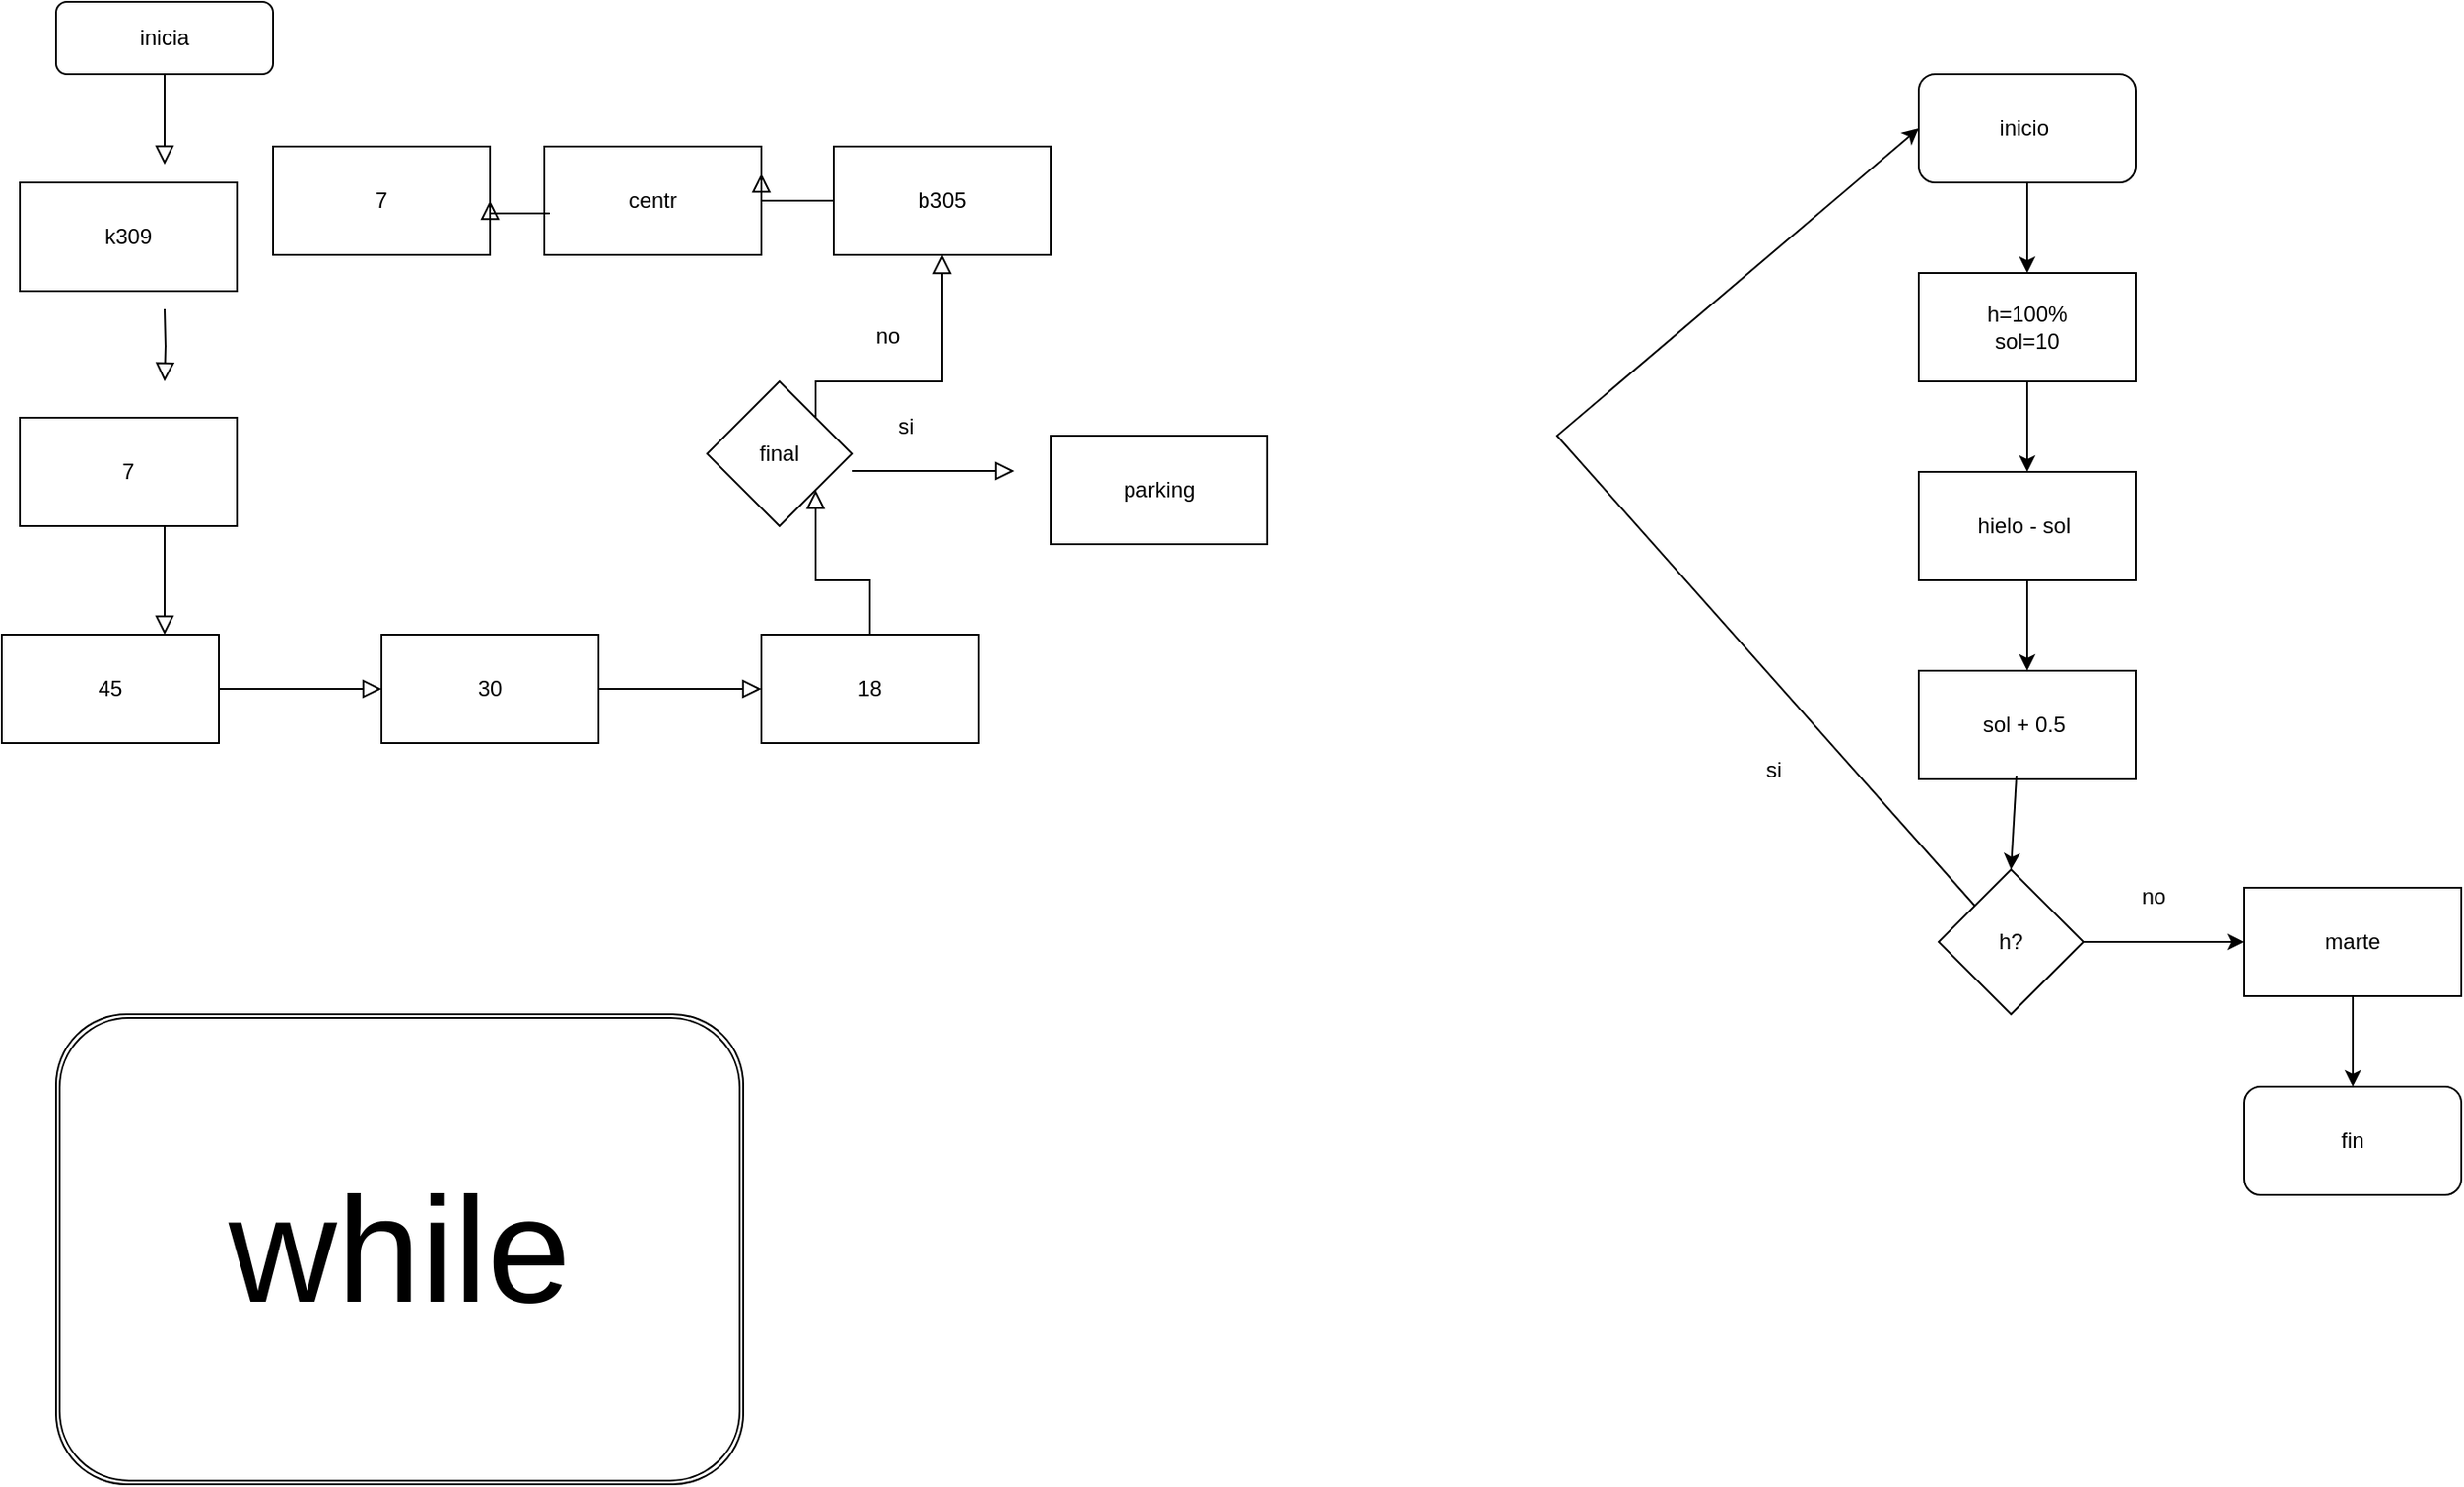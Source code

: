<mxfile version="26.0.16">
  <diagram id="C5RBs43oDa-KdzZeNtuy" name="Page-1">
    <mxGraphModel dx="1312" dy="781" grid="1" gridSize="10" guides="1" tooltips="1" connect="1" arrows="1" fold="1" page="1" pageScale="1" pageWidth="827" pageHeight="1169" math="0" shadow="0">
      <root>
        <mxCell id="WIyWlLk6GJQsqaUBKTNV-0" />
        <mxCell id="WIyWlLk6GJQsqaUBKTNV-1" parent="WIyWlLk6GJQsqaUBKTNV-0" />
        <mxCell id="WIyWlLk6GJQsqaUBKTNV-2" value="" style="rounded=0;html=1;jettySize=auto;orthogonalLoop=1;fontSize=11;endArrow=block;endFill=0;endSize=8;strokeWidth=1;shadow=0;labelBackgroundColor=none;edgeStyle=orthogonalEdgeStyle;" parent="WIyWlLk6GJQsqaUBKTNV-1" source="WIyWlLk6GJQsqaUBKTNV-3" edge="1">
          <mxGeometry relative="1" as="geometry">
            <mxPoint x="220" y="170" as="targetPoint" />
          </mxGeometry>
        </mxCell>
        <mxCell id="WIyWlLk6GJQsqaUBKTNV-3" value="inicia" style="rounded=1;whiteSpace=wrap;html=1;fontSize=12;glass=0;strokeWidth=1;shadow=0;" parent="WIyWlLk6GJQsqaUBKTNV-1" vertex="1">
          <mxGeometry x="160" y="80" width="120" height="40" as="geometry" />
        </mxCell>
        <mxCell id="WIyWlLk6GJQsqaUBKTNV-4" value="" style="rounded=0;html=1;jettySize=auto;orthogonalLoop=1;fontSize=11;endArrow=block;endFill=0;endSize=8;strokeWidth=1;shadow=0;labelBackgroundColor=none;edgeStyle=orthogonalEdgeStyle;" parent="WIyWlLk6GJQsqaUBKTNV-1" edge="1">
          <mxGeometry y="20" relative="1" as="geometry">
            <mxPoint as="offset" />
            <mxPoint x="220" y="250" as="sourcePoint" />
            <mxPoint x="220" y="290" as="targetPoint" />
          </mxGeometry>
        </mxCell>
        <mxCell id="WIyWlLk6GJQsqaUBKTNV-8" value="" style="rounded=0;html=1;jettySize=auto;orthogonalLoop=1;fontSize=11;endArrow=block;endFill=0;endSize=8;strokeWidth=1;shadow=0;labelBackgroundColor=none;edgeStyle=orthogonalEdgeStyle;" parent="WIyWlLk6GJQsqaUBKTNV-1" edge="1">
          <mxGeometry x="0.333" y="20" relative="1" as="geometry">
            <mxPoint as="offset" />
            <mxPoint x="220" y="370" as="sourcePoint" />
            <mxPoint x="220" y="430" as="targetPoint" />
          </mxGeometry>
        </mxCell>
        <mxCell id="kblb5l7_ISBK6Yg3PXKc-0" value="k309" style="rounded=0;whiteSpace=wrap;html=1;" vertex="1" parent="WIyWlLk6GJQsqaUBKTNV-1">
          <mxGeometry x="140" y="180" width="120" height="60" as="geometry" />
        </mxCell>
        <mxCell id="kblb5l7_ISBK6Yg3PXKc-1" value="7" style="rounded=0;whiteSpace=wrap;html=1;" vertex="1" parent="WIyWlLk6GJQsqaUBKTNV-1">
          <mxGeometry x="140" y="310" width="120" height="60" as="geometry" />
        </mxCell>
        <mxCell id="kblb5l7_ISBK6Yg3PXKc-2" value="45" style="rounded=0;whiteSpace=wrap;html=1;" vertex="1" parent="WIyWlLk6GJQsqaUBKTNV-1">
          <mxGeometry x="130" y="430" width="120" height="60" as="geometry" />
        </mxCell>
        <mxCell id="kblb5l7_ISBK6Yg3PXKc-3" value="30" style="rounded=0;whiteSpace=wrap;html=1;" vertex="1" parent="WIyWlLk6GJQsqaUBKTNV-1">
          <mxGeometry x="340" y="430" width="120" height="60" as="geometry" />
        </mxCell>
        <mxCell id="kblb5l7_ISBK6Yg3PXKc-4" value="18" style="rounded=0;whiteSpace=wrap;html=1;" vertex="1" parent="WIyWlLk6GJQsqaUBKTNV-1">
          <mxGeometry x="550" y="430" width="120" height="60" as="geometry" />
        </mxCell>
        <mxCell id="kblb5l7_ISBK6Yg3PXKc-5" value="" style="rounded=0;html=1;jettySize=auto;orthogonalLoop=1;fontSize=11;endArrow=block;endFill=0;endSize=8;strokeWidth=1;shadow=0;labelBackgroundColor=none;edgeStyle=orthogonalEdgeStyle;entryX=0;entryY=0.5;entryDx=0;entryDy=0;exitX=1;exitY=0.5;exitDx=0;exitDy=0;" edge="1" parent="WIyWlLk6GJQsqaUBKTNV-1" source="kblb5l7_ISBK6Yg3PXKc-2" target="kblb5l7_ISBK6Yg3PXKc-3">
          <mxGeometry relative="1" as="geometry">
            <mxPoint x="230" y="326" as="sourcePoint" />
            <mxPoint x="230" y="376" as="targetPoint" />
            <Array as="points">
              <mxPoint x="290" y="460" />
              <mxPoint x="290" y="460" />
            </Array>
          </mxGeometry>
        </mxCell>
        <mxCell id="kblb5l7_ISBK6Yg3PXKc-6" value="" style="rounded=0;html=1;jettySize=auto;orthogonalLoop=1;fontSize=11;endArrow=block;endFill=0;endSize=8;strokeWidth=1;shadow=0;labelBackgroundColor=none;edgeStyle=orthogonalEdgeStyle;entryX=0;entryY=0.5;entryDx=0;entryDy=0;exitX=1;exitY=0.5;exitDx=0;exitDy=0;" edge="1" parent="WIyWlLk6GJQsqaUBKTNV-1" source="kblb5l7_ISBK6Yg3PXKc-3" target="kblb5l7_ISBK6Yg3PXKc-4">
          <mxGeometry relative="1" as="geometry">
            <mxPoint x="260" y="470" as="sourcePoint" />
            <mxPoint x="350" y="470" as="targetPoint" />
            <Array as="points">
              <mxPoint x="500" y="460" />
              <mxPoint x="500" y="460" />
            </Array>
          </mxGeometry>
        </mxCell>
        <mxCell id="kblb5l7_ISBK6Yg3PXKc-7" value="final" style="rhombus;whiteSpace=wrap;html=1;" vertex="1" parent="WIyWlLk6GJQsqaUBKTNV-1">
          <mxGeometry x="520" y="290" width="80" height="80" as="geometry" />
        </mxCell>
        <mxCell id="kblb5l7_ISBK6Yg3PXKc-9" value="b305" style="rounded=0;whiteSpace=wrap;html=1;" vertex="1" parent="WIyWlLk6GJQsqaUBKTNV-1">
          <mxGeometry x="590" y="160" width="120" height="60" as="geometry" />
        </mxCell>
        <mxCell id="kblb5l7_ISBK6Yg3PXKc-10" value="centr" style="rounded=0;whiteSpace=wrap;html=1;" vertex="1" parent="WIyWlLk6GJQsqaUBKTNV-1">
          <mxGeometry x="430" y="160" width="120" height="60" as="geometry" />
        </mxCell>
        <mxCell id="kblb5l7_ISBK6Yg3PXKc-11" value="7" style="rounded=0;whiteSpace=wrap;html=1;" vertex="1" parent="WIyWlLk6GJQsqaUBKTNV-1">
          <mxGeometry x="280" y="160" width="120" height="60" as="geometry" />
        </mxCell>
        <mxCell id="kblb5l7_ISBK6Yg3PXKc-12" value="" style="rounded=0;html=1;jettySize=auto;orthogonalLoop=1;fontSize=11;endArrow=block;endFill=0;endSize=8;strokeWidth=1;shadow=0;labelBackgroundColor=none;edgeStyle=orthogonalEdgeStyle;entryX=1;entryY=1;entryDx=0;entryDy=0;exitX=0.5;exitY=0;exitDx=0;exitDy=0;" edge="1" parent="WIyWlLk6GJQsqaUBKTNV-1" source="kblb5l7_ISBK6Yg3PXKc-4" target="kblb5l7_ISBK6Yg3PXKc-7">
          <mxGeometry relative="1" as="geometry">
            <mxPoint x="490" y="400" as="sourcePoint" />
            <mxPoint x="580" y="400" as="targetPoint" />
            <Array as="points">
              <mxPoint x="610" y="400" />
              <mxPoint x="580" y="400" />
            </Array>
          </mxGeometry>
        </mxCell>
        <mxCell id="kblb5l7_ISBK6Yg3PXKc-13" value="" style="rounded=0;html=1;jettySize=auto;orthogonalLoop=1;fontSize=11;endArrow=block;endFill=0;endSize=8;strokeWidth=1;shadow=0;labelBackgroundColor=none;edgeStyle=orthogonalEdgeStyle;entryX=0.5;entryY=1;entryDx=0;entryDy=0;exitX=1;exitY=0;exitDx=0;exitDy=0;" edge="1" parent="WIyWlLk6GJQsqaUBKTNV-1" source="kblb5l7_ISBK6Yg3PXKc-7" target="kblb5l7_ISBK6Yg3PXKc-9">
          <mxGeometry relative="1" as="geometry">
            <mxPoint x="620" y="290" as="sourcePoint" />
            <mxPoint x="710" y="290" as="targetPoint" />
            <Array as="points">
              <mxPoint x="580" y="290" />
              <mxPoint x="650" y="290" />
            </Array>
          </mxGeometry>
        </mxCell>
        <mxCell id="kblb5l7_ISBK6Yg3PXKc-14" value="no" style="text;html=1;align=center;verticalAlign=middle;whiteSpace=wrap;rounded=0;" vertex="1" parent="WIyWlLk6GJQsqaUBKTNV-1">
          <mxGeometry x="590" y="250" width="60" height="30" as="geometry" />
        </mxCell>
        <mxCell id="kblb5l7_ISBK6Yg3PXKc-15" value="si" style="text;html=1;align=center;verticalAlign=middle;whiteSpace=wrap;rounded=0;" vertex="1" parent="WIyWlLk6GJQsqaUBKTNV-1">
          <mxGeometry x="600" y="300" width="60" height="30" as="geometry" />
        </mxCell>
        <mxCell id="kblb5l7_ISBK6Yg3PXKc-16" value="" style="rounded=0;html=1;jettySize=auto;orthogonalLoop=1;fontSize=11;endArrow=block;endFill=0;endSize=8;strokeWidth=1;shadow=0;labelBackgroundColor=none;edgeStyle=orthogonalEdgeStyle;entryX=1;entryY=0.5;entryDx=0;entryDy=0;exitX=0.025;exitY=0.617;exitDx=0;exitDy=0;exitPerimeter=0;" edge="1" parent="WIyWlLk6GJQsqaUBKTNV-1" source="kblb5l7_ISBK6Yg3PXKc-10" target="kblb5l7_ISBK6Yg3PXKc-11">
          <mxGeometry relative="1" as="geometry">
            <mxPoint x="370" y="264.5" as="sourcePoint" />
            <mxPoint x="460" y="264.5" as="targetPoint" />
            <Array as="points">
              <mxPoint x="400" y="197" />
            </Array>
          </mxGeometry>
        </mxCell>
        <mxCell id="kblb5l7_ISBK6Yg3PXKc-17" value="" style="rounded=0;html=1;jettySize=auto;orthogonalLoop=1;fontSize=11;endArrow=block;endFill=0;endSize=8;strokeWidth=1;shadow=0;labelBackgroundColor=none;edgeStyle=orthogonalEdgeStyle;entryX=1;entryY=0.25;entryDx=0;entryDy=0;exitX=0;exitY=0.5;exitDx=0;exitDy=0;" edge="1" parent="WIyWlLk6GJQsqaUBKTNV-1" source="kblb5l7_ISBK6Yg3PXKc-9" target="kblb5l7_ISBK6Yg3PXKc-10">
          <mxGeometry y="20" relative="1" as="geometry">
            <mxPoint as="offset" />
            <mxPoint x="560" y="200" as="sourcePoint" />
            <mxPoint x="230" y="300" as="targetPoint" />
            <Array as="points">
              <mxPoint x="550" y="190" />
            </Array>
          </mxGeometry>
        </mxCell>
        <mxCell id="kblb5l7_ISBK6Yg3PXKc-18" value="" style="rounded=0;html=1;jettySize=auto;orthogonalLoop=1;fontSize=11;endArrow=block;endFill=0;endSize=8;strokeWidth=1;shadow=0;labelBackgroundColor=none;edgeStyle=orthogonalEdgeStyle;entryX=0;entryY=0.5;entryDx=0;entryDy=0;exitX=1;exitY=0.5;exitDx=0;exitDy=0;" edge="1" parent="WIyWlLk6GJQsqaUBKTNV-1">
          <mxGeometry relative="1" as="geometry">
            <mxPoint x="600" y="339.5" as="sourcePoint" />
            <mxPoint x="690" y="339.5" as="targetPoint" />
            <Array as="points">
              <mxPoint x="640" y="339.5" />
              <mxPoint x="640" y="339.5" />
            </Array>
          </mxGeometry>
        </mxCell>
        <mxCell id="kblb5l7_ISBK6Yg3PXKc-19" value="parking" style="rounded=0;whiteSpace=wrap;html=1;" vertex="1" parent="WIyWlLk6GJQsqaUBKTNV-1">
          <mxGeometry x="710" y="320" width="120" height="60" as="geometry" />
        </mxCell>
        <mxCell id="kblb5l7_ISBK6Yg3PXKc-20" value="inicio&amp;nbsp;" style="rounded=1;whiteSpace=wrap;html=1;" vertex="1" parent="WIyWlLk6GJQsqaUBKTNV-1">
          <mxGeometry x="1190" y="120" width="120" height="60" as="geometry" />
        </mxCell>
        <mxCell id="kblb5l7_ISBK6Yg3PXKc-21" value="h=100%&lt;div&gt;sol=10&lt;/div&gt;" style="rounded=0;whiteSpace=wrap;html=1;" vertex="1" parent="WIyWlLk6GJQsqaUBKTNV-1">
          <mxGeometry x="1190" y="230" width="120" height="60" as="geometry" />
        </mxCell>
        <mxCell id="kblb5l7_ISBK6Yg3PXKc-22" value="hielo - sol&amp;nbsp;" style="rounded=0;whiteSpace=wrap;html=1;" vertex="1" parent="WIyWlLk6GJQsqaUBKTNV-1">
          <mxGeometry x="1190" y="340" width="120" height="60" as="geometry" />
        </mxCell>
        <mxCell id="kblb5l7_ISBK6Yg3PXKc-23" value="sol + 0.5&amp;nbsp;" style="rounded=0;whiteSpace=wrap;html=1;" vertex="1" parent="WIyWlLk6GJQsqaUBKTNV-1">
          <mxGeometry x="1190" y="450" width="120" height="60" as="geometry" />
        </mxCell>
        <mxCell id="kblb5l7_ISBK6Yg3PXKc-24" value="marte" style="rounded=0;whiteSpace=wrap;html=1;" vertex="1" parent="WIyWlLk6GJQsqaUBKTNV-1">
          <mxGeometry x="1370" y="570" width="120" height="60" as="geometry" />
        </mxCell>
        <mxCell id="kblb5l7_ISBK6Yg3PXKc-26" value="h?" style="rhombus;whiteSpace=wrap;html=1;" vertex="1" parent="WIyWlLk6GJQsqaUBKTNV-1">
          <mxGeometry x="1201" y="560" width="80" height="80" as="geometry" />
        </mxCell>
        <mxCell id="kblb5l7_ISBK6Yg3PXKc-27" value="fin" style="rounded=1;whiteSpace=wrap;html=1;" vertex="1" parent="WIyWlLk6GJQsqaUBKTNV-1">
          <mxGeometry x="1370" y="680" width="120" height="60" as="geometry" />
        </mxCell>
        <mxCell id="kblb5l7_ISBK6Yg3PXKc-32" value="" style="endArrow=classic;html=1;rounded=0;exitX=0;exitY=0;exitDx=0;exitDy=0;entryX=0;entryY=0.5;entryDx=0;entryDy=0;" edge="1" parent="WIyWlLk6GJQsqaUBKTNV-1" source="kblb5l7_ISBK6Yg3PXKc-26" target="kblb5l7_ISBK6Yg3PXKc-20">
          <mxGeometry width="50" height="50" relative="1" as="geometry">
            <mxPoint x="940" y="430" as="sourcePoint" />
            <mxPoint x="990" y="380" as="targetPoint" />
            <Array as="points">
              <mxPoint x="990" y="320" />
            </Array>
          </mxGeometry>
        </mxCell>
        <mxCell id="kblb5l7_ISBK6Yg3PXKc-34" value="si" style="text;html=1;align=center;verticalAlign=middle;whiteSpace=wrap;rounded=0;" vertex="1" parent="WIyWlLk6GJQsqaUBKTNV-1">
          <mxGeometry x="1080" y="490" width="60" height="30" as="geometry" />
        </mxCell>
        <mxCell id="kblb5l7_ISBK6Yg3PXKc-35" value="" style="endArrow=classic;html=1;rounded=0;entryX=0;entryY=0.5;entryDx=0;entryDy=0;" edge="1" parent="WIyWlLk6GJQsqaUBKTNV-1" source="kblb5l7_ISBK6Yg3PXKc-26" target="kblb5l7_ISBK6Yg3PXKc-24">
          <mxGeometry width="50" height="50" relative="1" as="geometry">
            <mxPoint x="1190" y="430" as="sourcePoint" />
            <mxPoint x="1240" y="380" as="targetPoint" />
          </mxGeometry>
        </mxCell>
        <mxCell id="kblb5l7_ISBK6Yg3PXKc-36" value="" style="endArrow=classic;html=1;rounded=0;exitX=0.5;exitY=1;exitDx=0;exitDy=0;" edge="1" parent="WIyWlLk6GJQsqaUBKTNV-1" source="kblb5l7_ISBK6Yg3PXKc-20">
          <mxGeometry width="50" height="50" relative="1" as="geometry">
            <mxPoint x="1190" y="430" as="sourcePoint" />
            <mxPoint x="1250" y="230" as="targetPoint" />
          </mxGeometry>
        </mxCell>
        <mxCell id="kblb5l7_ISBK6Yg3PXKc-38" value="" style="endArrow=classic;html=1;rounded=0;entryX=0.5;entryY=0;entryDx=0;entryDy=0;exitX=0.5;exitY=1;exitDx=0;exitDy=0;" edge="1" parent="WIyWlLk6GJQsqaUBKTNV-1" source="kblb5l7_ISBK6Yg3PXKc-21" target="kblb5l7_ISBK6Yg3PXKc-22">
          <mxGeometry width="50" height="50" relative="1" as="geometry">
            <mxPoint x="1190" y="430" as="sourcePoint" />
            <mxPoint x="1240" y="380" as="targetPoint" />
          </mxGeometry>
        </mxCell>
        <mxCell id="kblb5l7_ISBK6Yg3PXKc-39" value="" style="endArrow=classic;html=1;rounded=0;entryX=0.5;entryY=0;entryDx=0;entryDy=0;exitX=0.5;exitY=1;exitDx=0;exitDy=0;" edge="1" parent="WIyWlLk6GJQsqaUBKTNV-1" source="kblb5l7_ISBK6Yg3PXKc-22" target="kblb5l7_ISBK6Yg3PXKc-23">
          <mxGeometry width="50" height="50" relative="1" as="geometry">
            <mxPoint x="1190" y="430" as="sourcePoint" />
            <mxPoint x="1240" y="380" as="targetPoint" />
          </mxGeometry>
        </mxCell>
        <mxCell id="kblb5l7_ISBK6Yg3PXKc-40" value="" style="endArrow=classic;html=1;rounded=0;entryX=0.5;entryY=0;entryDx=0;entryDy=0;exitX=0.45;exitY=0.967;exitDx=0;exitDy=0;exitPerimeter=0;" edge="1" parent="WIyWlLk6GJQsqaUBKTNV-1" source="kblb5l7_ISBK6Yg3PXKc-23" target="kblb5l7_ISBK6Yg3PXKc-26">
          <mxGeometry width="50" height="50" relative="1" as="geometry">
            <mxPoint x="1190" y="430" as="sourcePoint" />
            <mxPoint x="1240" y="380" as="targetPoint" />
          </mxGeometry>
        </mxCell>
        <mxCell id="kblb5l7_ISBK6Yg3PXKc-41" value="no" style="text;html=1;align=center;verticalAlign=middle;whiteSpace=wrap;rounded=0;" vertex="1" parent="WIyWlLk6GJQsqaUBKTNV-1">
          <mxGeometry x="1290" y="560" width="60" height="30" as="geometry" />
        </mxCell>
        <mxCell id="kblb5l7_ISBK6Yg3PXKc-42" value="" style="endArrow=classic;html=1;rounded=0;entryX=0.5;entryY=0;entryDx=0;entryDy=0;exitX=0.5;exitY=1;exitDx=0;exitDy=0;" edge="1" parent="WIyWlLk6GJQsqaUBKTNV-1" source="kblb5l7_ISBK6Yg3PXKc-24" target="kblb5l7_ISBK6Yg3PXKc-27">
          <mxGeometry width="50" height="50" relative="1" as="geometry">
            <mxPoint x="1190" y="430" as="sourcePoint" />
            <mxPoint x="1240" y="380" as="targetPoint" />
          </mxGeometry>
        </mxCell>
        <mxCell id="kblb5l7_ISBK6Yg3PXKc-44" value="&lt;font style=&quot;font-size: 83px;&quot;&gt;while&lt;/font&gt;" style="shape=ext;double=1;rounded=1;whiteSpace=wrap;html=1;" vertex="1" parent="WIyWlLk6GJQsqaUBKTNV-1">
          <mxGeometry x="160" y="640" width="380" height="260" as="geometry" />
        </mxCell>
      </root>
    </mxGraphModel>
  </diagram>
</mxfile>
